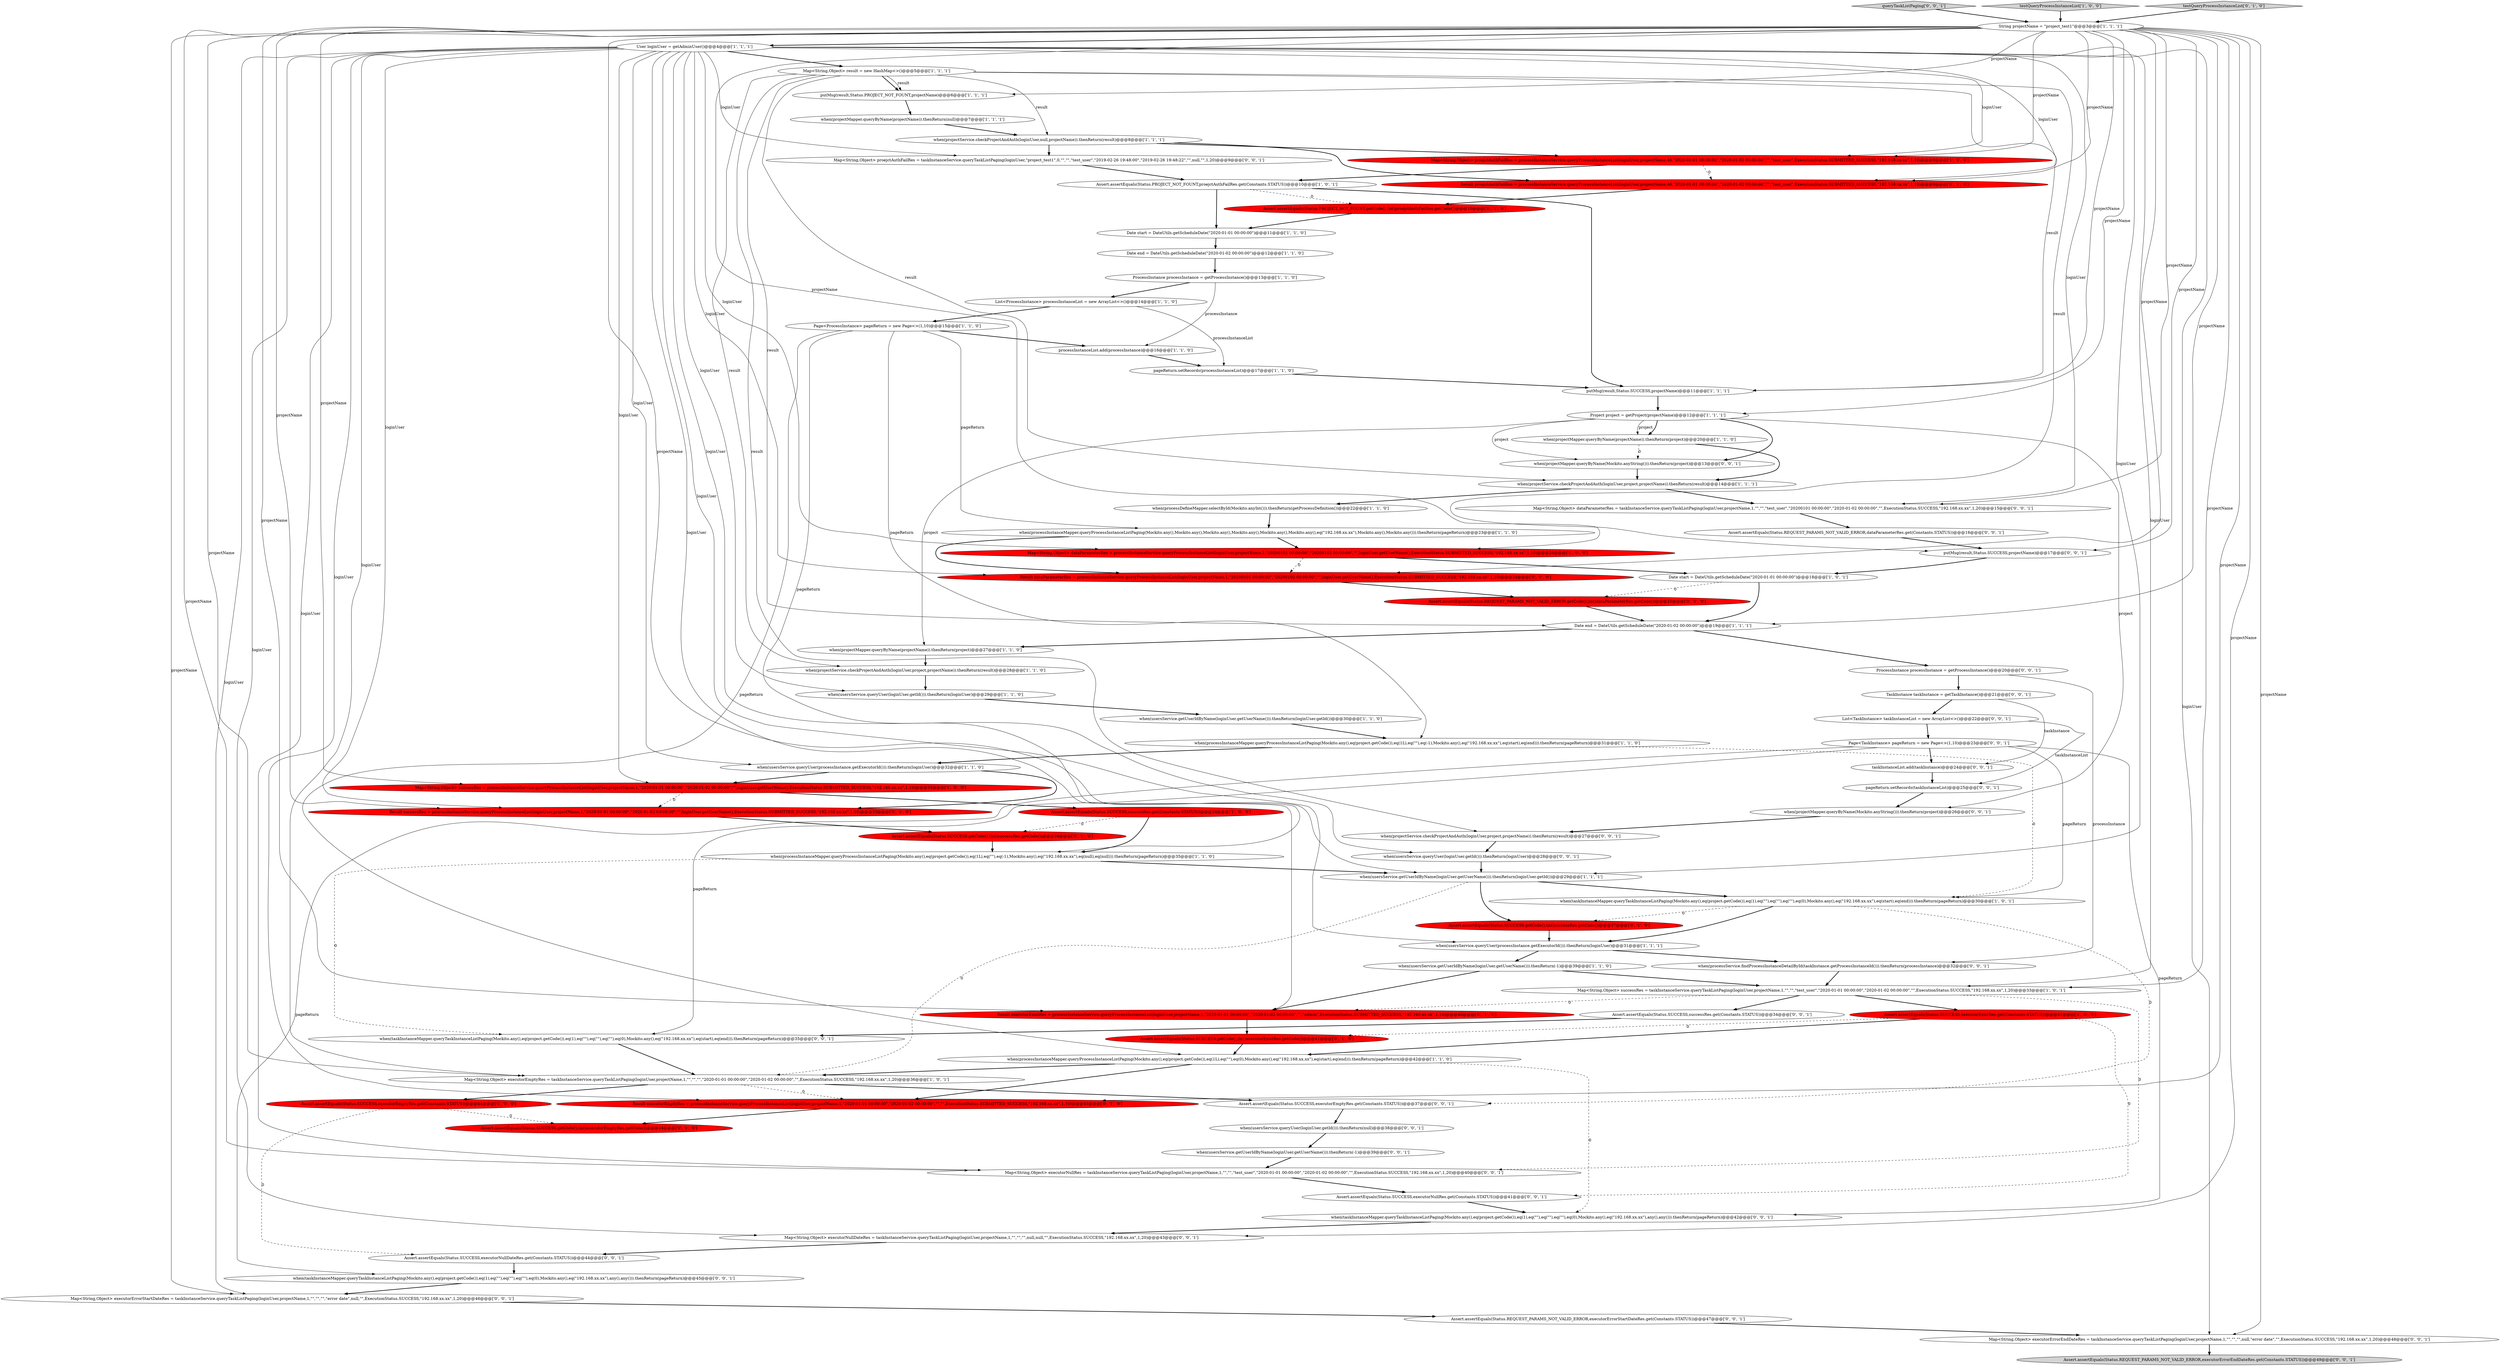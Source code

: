 digraph {
30 [style = filled, label = "Map<String,Object> dataParameterRes = processInstanceService.queryProcessInstanceList(loginUser,projectName,1,\"20200101 00:00:00\",\"20200102 00:00:00\",\"\",loginUser.getUserName(),ExecutionStatus.SUBMITTED_SUCCESS,\"192.168.xx.xx\",1,10)@@@24@@@['1', '0', '0']", fillcolor = red, shape = ellipse image = "AAA1AAABBB1BBB"];
61 [style = filled, label = "Assert.assertEquals(Status.REQUEST_PARAMS_NOT_VALID_ERROR,executorErrorStartDateRes.get(Constants.STATUS))@@@47@@@['0', '0', '1']", fillcolor = white, shape = ellipse image = "AAA0AAABBB3BBB"];
84 [style = filled, label = "when(projectMapper.queryByName(Mockito.anyString())).thenReturn(project)@@@26@@@['0', '0', '1']", fillcolor = white, shape = ellipse image = "AAA0AAABBB3BBB"];
56 [style = filled, label = "when(taskInstanceMapper.queryTaskInstanceListPaging(Mockito.any(),eq(project.getCode()),eq(1),eq(\"\"),eq(\"\"),eq(\"\"),eq(0),Mockito.any(),eq(\"192.168.xx.xx\"),any(),any())).thenReturn(pageReturn)@@@42@@@['0', '0', '1']", fillcolor = white, shape = ellipse image = "AAA0AAABBB3BBB"];
74 [style = filled, label = "taskInstanceList.add(taskInstance)@@@24@@@['0', '0', '1']", fillcolor = white, shape = ellipse image = "AAA0AAABBB3BBB"];
16 [style = filled, label = "when(processInstanceMapper.queryProcessInstanceListPaging(Mockito.any(),eq(project.getCode()),eq(1L),eq(\"\"),eq(-1),Mockito.any(),eq(\"192.168.xx.xx\"),eq(null),eq(null))).thenReturn(pageReturn)@@@35@@@['1', '1', '0']", fillcolor = white, shape = ellipse image = "AAA0AAABBB1BBB"];
85 [style = filled, label = "when(usersService.getUserIdByName(loginUser.getUserName())).thenReturn(-1)@@@39@@@['0', '0', '1']", fillcolor = white, shape = ellipse image = "AAA0AAABBB3BBB"];
65 [style = filled, label = "when(usersService.queryUser(loginUser.getId())).thenReturn(null)@@@38@@@['0', '0', '1']", fillcolor = white, shape = ellipse image = "AAA0AAABBB3BBB"];
49 [style = filled, label = "Assert.assertEquals(Status.PROJECT_NOT_FOUNT.getCode(),(int)proejctAuthFailRes.getCode())@@@10@@@['0', '1', '0']", fillcolor = red, shape = ellipse image = "AAA1AAABBB2BBB"];
45 [style = filled, label = "Assert.assertEquals(Status.SUCCESS.getCode(),(int)successRes.getCode())@@@37@@@['0', '1', '0']", fillcolor = red, shape = ellipse image = "AAA1AAABBB2BBB"];
12 [style = filled, label = "Page<ProcessInstance> pageReturn = new Page<>(1,10)@@@15@@@['1', '1', '0']", fillcolor = white, shape = ellipse image = "AAA0AAABBB1BBB"];
41 [style = filled, label = "Project project = getProject(projectName)@@@12@@@['1', '1', '1']", fillcolor = white, shape = ellipse image = "AAA0AAABBB1BBB"];
42 [style = filled, label = "when(usersService.getUserIdByName(loginUser.getUserName())).thenReturn(loginUser.getId())@@@30@@@['1', '1', '0']", fillcolor = white, shape = ellipse image = "AAA0AAABBB1BBB"];
17 [style = filled, label = "Date end = DateUtils.getScheduleDate(\"2020-01-02 00:00:00\")@@@12@@@['1', '1', '0']", fillcolor = white, shape = ellipse image = "AAA0AAABBB1BBB"];
29 [style = filled, label = "when(processInstanceMapper.queryProcessInstanceListPaging(Mockito.any(),eq(project.getCode()),eq(1L),eq(\"\"),eq(-1),Mockito.any(),eq(\"192.168.xx.xx\"),eq(start),eq(end))).thenReturn(pageReturn)@@@31@@@['1', '1', '0']", fillcolor = white, shape = ellipse image = "AAA0AAABBB1BBB"];
58 [style = filled, label = "when(projectService.checkProjectAndAuth(loginUser,project,projectName)).thenReturn(result)@@@27@@@['0', '0', '1']", fillcolor = white, shape = ellipse image = "AAA0AAABBB3BBB"];
81 [style = filled, label = "when(taskInstanceMapper.queryTaskInstanceListPaging(Mockito.any(),eq(project.getCode()),eq(1),eq(\"\"),eq(\"\"),eq(\"\"),eq(0),Mockito.any(),eq(\"192.168.xx.xx\"),any(),any())).thenReturn(pageReturn)@@@45@@@['0', '0', '1']", fillcolor = white, shape = ellipse image = "AAA0AAABBB3BBB"];
47 [style = filled, label = "Result proejctAuthFailRes = processInstanceService.queryProcessInstanceList(loginUser,projectName,46,\"2020-01-01 00:00:00\",\"2020-01-02 00:00:00\",\"\",\"test_user\",ExecutionStatus.SUBMITTED_SUCCESS,\"192.168.xx.xx\",1,10)@@@9@@@['0', '1', '0']", fillcolor = red, shape = ellipse image = "AAA1AAABBB2BBB"];
39 [style = filled, label = "Date start = DateUtils.getScheduleDate(\"2020-01-01 00:00:00\")@@@18@@@['1', '0', '1']", fillcolor = white, shape = ellipse image = "AAA0AAABBB1BBB"];
6 [style = filled, label = "User loginUser = getAdminUser()@@@4@@@['1', '1', '1']", fillcolor = white, shape = ellipse image = "AAA0AAABBB1BBB"];
76 [style = filled, label = "Page<TaskInstance> pageReturn = new Page<>(1,10)@@@23@@@['0', '0', '1']", fillcolor = white, shape = ellipse image = "AAA0AAABBB3BBB"];
79 [style = filled, label = "when(processService.findProcessInstanceDetailById(taskInstance.getProcessInstanceId())).thenReturn(processInstance)@@@32@@@['0', '0', '1']", fillcolor = white, shape = ellipse image = "AAA0AAABBB3BBB"];
34 [style = filled, label = "Map<String,Object> executorEmptyRes = taskInstanceService.queryTaskListPaging(loginUser,projectName,1,\"\",\"\",\"\",\"2020-01-01 00:00:00\",\"2020-01-02 00:00:00\",\"\",ExecutionStatus.SUCCESS,\"192.168.xx.xx\",1,20)@@@36@@@['1', '0', '1']", fillcolor = white, shape = ellipse image = "AAA0AAABBB1BBB"];
13 [style = filled, label = "when(projectService.checkProjectAndAuth(loginUser,null,projectName)).thenReturn(result)@@@8@@@['1', '1', '1']", fillcolor = white, shape = ellipse image = "AAA0AAABBB1BBB"];
71 [style = filled, label = "Assert.assertEquals(Status.SUCCESS,executorNullRes.get(Constants.STATUS))@@@41@@@['0', '0', '1']", fillcolor = white, shape = ellipse image = "AAA0AAABBB3BBB"];
31 [style = filled, label = "List<ProcessInstance> processInstanceList = new ArrayList<>()@@@14@@@['1', '1', '0']", fillcolor = white, shape = ellipse image = "AAA0AAABBB1BBB"];
19 [style = filled, label = "String projectName = \"project_test1\"@@@3@@@['1', '1', '1']", fillcolor = white, shape = ellipse image = "AAA0AAABBB1BBB"];
22 [style = filled, label = "when(projectService.checkProjectAndAuth(loginUser,project,projectName)).thenReturn(result)@@@28@@@['1', '1', '0']", fillcolor = white, shape = ellipse image = "AAA0AAABBB1BBB"];
53 [style = filled, label = "Assert.assertEquals(Status.SUCCESS.getCode(),(int)successRes.getCode())@@@34@@@['0', '1', '0']", fillcolor = red, shape = ellipse image = "AAA1AAABBB2BBB"];
77 [style = filled, label = "putMsg(result,Status.SUCCESS,projectName)@@@17@@@['0', '0', '1']", fillcolor = white, shape = ellipse image = "AAA0AAABBB3BBB"];
26 [style = filled, label = "Date end = DateUtils.getScheduleDate(\"2020-01-02 00:00:00\")@@@19@@@['1', '1', '1']", fillcolor = white, shape = ellipse image = "AAA0AAABBB1BBB"];
14 [style = filled, label = "processInstanceList.add(processInstance)@@@16@@@['1', '1', '0']", fillcolor = white, shape = ellipse image = "AAA0AAABBB1BBB"];
72 [style = filled, label = "Assert.assertEquals(Status.SUCCESS,executorNullDateRes.get(Constants.STATUS))@@@44@@@['0', '0', '1']", fillcolor = white, shape = ellipse image = "AAA0AAABBB3BBB"];
82 [style = filled, label = "ProcessInstance processInstance = getProcessInstance()@@@20@@@['0', '0', '1']", fillcolor = white, shape = ellipse image = "AAA0AAABBB3BBB"];
60 [style = filled, label = "Map<String,Object> executorNullRes = taskInstanceService.queryTaskListPaging(loginUser,projectName,1,\"\",\"\",\"test_user\",\"2020-01-01 00:00:00\",\"2020-01-02 00:00:00\",\"\",ExecutionStatus.SUCCESS,\"192.168.xx.xx\",1,20)@@@40@@@['0', '0', '1']", fillcolor = white, shape = ellipse image = "AAA0AAABBB3BBB"];
75 [style = filled, label = "Assert.assertEquals(Status.SUCCESS,executorEmptyRes.get(Constants.STATUS))@@@37@@@['0', '0', '1']", fillcolor = white, shape = ellipse image = "AAA0AAABBB3BBB"];
38 [style = filled, label = "Map<String,Object> successRes = taskInstanceService.queryTaskListPaging(loginUser,projectName,1,\"\",\"\",\"test_user\",\"2020-01-01 00:00:00\",\"2020-01-02 00:00:00\",\"\",ExecutionStatus.SUCCESS,\"192.168.xx.xx\",1,20)@@@33@@@['1', '0', '1']", fillcolor = white, shape = ellipse image = "AAA0AAABBB1BBB"];
11 [style = filled, label = "when(projectMapper.queryByName(projectName)).thenReturn(project)@@@27@@@['1', '1', '0']", fillcolor = white, shape = ellipse image = "AAA0AAABBB1BBB"];
28 [style = filled, label = "when(projectMapper.queryByName(projectName)).thenReturn(project)@@@20@@@['1', '1', '0']", fillcolor = white, shape = ellipse image = "AAA0AAABBB1BBB"];
64 [style = filled, label = "TaskInstance taskInstance = getTaskInstance()@@@21@@@['0', '0', '1']", fillcolor = white, shape = ellipse image = "AAA0AAABBB3BBB"];
73 [style = filled, label = "when(projectMapper.queryByName(Mockito.anyString())).thenReturn(project)@@@13@@@['0', '0', '1']", fillcolor = white, shape = ellipse image = "AAA0AAABBB3BBB"];
32 [style = filled, label = "ProcessInstance processInstance = getProcessInstance()@@@13@@@['1', '1', '0']", fillcolor = white, shape = ellipse image = "AAA0AAABBB1BBB"];
20 [style = filled, label = "when(usersService.getUserIdByName(loginUser.getUserName())).thenReturn(loginUser.getId())@@@29@@@['1', '1', '1']", fillcolor = white, shape = ellipse image = "AAA0AAABBB1BBB"];
8 [style = filled, label = "Assert.assertEquals(Status.PROJECT_NOT_FOUNT,proejctAuthFailRes.get(Constants.STATUS))@@@10@@@['1', '0', '1']", fillcolor = white, shape = ellipse image = "AAA0AAABBB1BBB"];
69 [style = filled, label = "queryTaskListPaging['0', '0', '1']", fillcolor = lightgray, shape = diamond image = "AAA0AAABBB3BBB"];
7 [style = filled, label = "Map<String,Object> result = new HashMap<>()@@@5@@@['1', '1', '1']", fillcolor = white, shape = ellipse image = "AAA0AAABBB1BBB"];
48 [style = filled, label = "Assert.assertEquals(Status.SUCCESS.getCode(),(int)executorEmptyRes.getCode())@@@44@@@['0', '1', '0']", fillcolor = red, shape = ellipse image = "AAA1AAABBB2BBB"];
68 [style = filled, label = "Map<String,Object> executorNullDateRes = taskInstanceService.queryTaskListPaging(loginUser,projectName,1,\"\",\"\",\"\",null,null,\"\",ExecutionStatus.SUCCESS,\"192.168.xx.xx\",1,20)@@@43@@@['0', '0', '1']", fillcolor = white, shape = ellipse image = "AAA0AAABBB3BBB"];
2 [style = filled, label = "Assert.assertEquals(Status.SUCCESS,executorEmptyRes.get(Constants.STATUS))@@@44@@@['1', '0', '0']", fillcolor = red, shape = ellipse image = "AAA1AAABBB1BBB"];
24 [style = filled, label = "when(processInstanceMapper.queryProcessInstanceListPaging(Mockito.any(),eq(project.getCode()),eq(1L),eq(\"\"),eq(0),Mockito.any(),eq(\"192.168.xx.xx\"),eq(start),eq(end))).thenReturn(pageReturn)@@@42@@@['1', '1', '0']", fillcolor = white, shape = ellipse image = "AAA0AAABBB1BBB"];
63 [style = filled, label = "Map<String,Object> dataParameterRes = taskInstanceService.queryTaskListPaging(loginUser,projectName,1,\"\",\"\",\"test_user\",\"20200101 00:00:00\",\"2020-01-02 00:00:00\",\"\",ExecutionStatus.SUCCESS,\"192.168.xx.xx\",1,20)@@@15@@@['0', '0', '1']", fillcolor = white, shape = ellipse image = "AAA0AAABBB3BBB"];
83 [style = filled, label = "List<TaskInstance> taskInstanceList = new ArrayList<>()@@@22@@@['0', '0', '1']", fillcolor = white, shape = ellipse image = "AAA0AAABBB3BBB"];
25 [style = filled, label = "when(projectService.checkProjectAndAuth(loginUser,project,projectName)).thenReturn(result)@@@14@@@['1', '1', '1']", fillcolor = white, shape = ellipse image = "AAA0AAABBB1BBB"];
4 [style = filled, label = "when(processDefineMapper.selectById(Mockito.anyInt())).thenReturn(getProcessDefinition())@@@22@@@['1', '1', '0']", fillcolor = white, shape = ellipse image = "AAA0AAABBB1BBB"];
5 [style = filled, label = "when(usersService.queryUser(loginUser.getId())).thenReturn(loginUser)@@@29@@@['1', '1', '0']", fillcolor = white, shape = ellipse image = "AAA0AAABBB1BBB"];
23 [style = filled, label = "testQueryProcessInstanceList['1', '0', '0']", fillcolor = lightgray, shape = diamond image = "AAA0AAABBB1BBB"];
35 [style = filled, label = "when(taskInstanceMapper.queryTaskInstanceListPaging(Mockito.any(),eq(project.getCode()),eq(1),eq(\"\"),eq(\"\"),eq(\"\"),eq(0),Mockito.any(),eq(\"192.168.xx.xx\"),eq(start),eq(end))).thenReturn(pageReturn)@@@30@@@['1', '0', '1']", fillcolor = white, shape = ellipse image = "AAA0AAABBB1BBB"];
70 [style = filled, label = "when(taskInstanceMapper.queryTaskInstanceListPaging(Mockito.any(),eq(project.getCode()),eq(1),eq(\"\"),eq(\"\"),eq(\"\"),eq(0),Mockito.any(),eq(\"192.168.xx.xx\"),eq(start),eq(end))).thenReturn(pageReturn)@@@35@@@['0', '0', '1']", fillcolor = white, shape = ellipse image = "AAA0AAABBB3BBB"];
66 [style = filled, label = "Assert.assertEquals(Status.REQUEST_PARAMS_NOT_VALID_ERROR,dataParameterRes.get(Constants.STATUS))@@@16@@@['0', '0', '1']", fillcolor = white, shape = ellipse image = "AAA0AAABBB3BBB"];
57 [style = filled, label = "Map<String,Object> executorErrorStartDateRes = taskInstanceService.queryTaskListPaging(loginUser,projectName,1,\"\",\"\",\"\",\"error date\",null,\"\",ExecutionStatus.SUCCESS,\"192.168.xx.xx\",1,20)@@@46@@@['0', '0', '1']", fillcolor = white, shape = ellipse image = "AAA0AAABBB3BBB"];
44 [style = filled, label = "Result executorEmptyRes = processInstanceService.queryProcessInstanceList(loginUser,projectName,1,\"2020-01-01 00:00:00\",\"2020-01-02 00:00:00\",\"\",\"\",ExecutionStatus.SUBMITTED_SUCCESS,\"192.168.xx.xx\",1,10)@@@43@@@['0', '1', '0']", fillcolor = red, shape = ellipse image = "AAA1AAABBB2BBB"];
33 [style = filled, label = "Assert.assertEquals(Status.SUCCESS,successRes.get(Constants.STATUS))@@@34@@@['1', '0', '0']", fillcolor = red, shape = ellipse image = "AAA1AAABBB1BBB"];
59 [style = filled, label = "Assert.assertEquals(Status.REQUEST_PARAMS_NOT_VALID_ERROR,executorErrorEndDateRes.get(Constants.STATUS))@@@49@@@['0', '0', '1']", fillcolor = lightgray, shape = ellipse image = "AAA0AAABBB3BBB"];
36 [style = filled, label = "putMsg(result,Status.SUCCESS,projectName)@@@11@@@['1', '1', '1']", fillcolor = white, shape = ellipse image = "AAA0AAABBB1BBB"];
62 [style = filled, label = "Map<String,Object> executorErrorEndDateRes = taskInstanceService.queryTaskListPaging(loginUser,projectName,1,\"\",\"\",\"\",null,\"error date\",\"\",ExecutionStatus.SUCCESS,\"192.168.xx.xx\",1,20)@@@48@@@['0', '0', '1']", fillcolor = white, shape = ellipse image = "AAA0AAABBB3BBB"];
0 [style = filled, label = "Assert.assertEquals(Status.SUCCESS,executorExistRes.get(Constants.STATUS))@@@41@@@['1', '0', '0']", fillcolor = red, shape = ellipse image = "AAA1AAABBB1BBB"];
52 [style = filled, label = "Result executorExistRes = processInstanceService.queryProcessInstanceList(loginUser,projectName,1,\"2020-01-01 00:00:00\",\"2020-01-02 00:00:00\",\"\",\"admin\",ExecutionStatus.SUBMITTED_SUCCESS,\"192.168.xx.xx\",1,10)@@@40@@@['0', '1', '0']", fillcolor = red, shape = ellipse image = "AAA1AAABBB2BBB"];
55 [style = filled, label = "when(usersService.queryUser(loginUser.getId())).thenReturn(loginUser)@@@28@@@['0', '0', '1']", fillcolor = white, shape = ellipse image = "AAA0AAABBB3BBB"];
9 [style = filled, label = "putMsg(result,Status.PROJECT_NOT_FOUNT,projectName)@@@6@@@['1', '1', '1']", fillcolor = white, shape = ellipse image = "AAA0AAABBB1BBB"];
54 [style = filled, label = "Assert.assertEquals(Status.SUCCESS.getCode(),(int)executorExistRes.getCode())@@@41@@@['0', '1', '0']", fillcolor = red, shape = ellipse image = "AAA1AAABBB2BBB"];
50 [style = filled, label = "testQueryProcessInstanceList['0', '1', '0']", fillcolor = lightgray, shape = diamond image = "AAA0AAABBB2BBB"];
40 [style = filled, label = "when(processInstanceMapper.queryProcessInstanceListPaging(Mockito.any(),Mockito.any(),Mockito.any(),Mockito.any(),Mockito.any(),Mockito.any(),eq(\"192.168.xx.xx\"),Mockito.any(),Mockito.any())).thenReturn(pageReturn)@@@23@@@['1', '1', '0']", fillcolor = white, shape = ellipse image = "AAA0AAABBB1BBB"];
51 [style = filled, label = "Result dataParameterRes = processInstanceService.queryProcessInstanceList(loginUser,projectName,1,\"20200101 00:00:00\",\"20200102 00:00:00\",\"\",loginUser.getUserName(),ExecutionStatus.SUBMITTED_SUCCESS,\"192.168.xx.xx\",1,10)@@@24@@@['0', '1', '0']", fillcolor = red, shape = ellipse image = "AAA1AAABBB2BBB"];
15 [style = filled, label = "when(usersService.getUserIdByName(loginUser.getUserName())).thenReturn(-1)@@@39@@@['1', '1', '0']", fillcolor = white, shape = ellipse image = "AAA0AAABBB1BBB"];
27 [style = filled, label = "Date start = DateUtils.getScheduleDate(\"2020-01-01 00:00:00\")@@@11@@@['1', '1', '0']", fillcolor = white, shape = ellipse image = "AAA0AAABBB1BBB"];
67 [style = filled, label = "pageReturn.setRecords(taskInstanceList)@@@25@@@['0', '0', '1']", fillcolor = white, shape = ellipse image = "AAA0AAABBB3BBB"];
43 [style = filled, label = "Result successRes = processInstanceService.queryProcessInstanceList(loginUser,projectName,1,\"2020-01-01 00:00:00\",\"2020-01-02 00:00:00\",\"\",loginUser.getUserName(),ExecutionStatus.SUBMITTED_SUCCESS,\"192.168.xx.xx\",1,10)@@@33@@@['0', '1', '0']", fillcolor = red, shape = ellipse image = "AAA1AAABBB2BBB"];
1 [style = filled, label = "Map<String,Object> proejctAuthFailRes = processInstanceService.queryProcessInstanceList(loginUser,projectName,46,\"2020-01-01 00:00:00\",\"2020-01-02 00:00:00\",\"\",\"test_user\",ExecutionStatus.SUBMITTED_SUCCESS,\"192.168.xx.xx\",1,10)@@@9@@@['1', '0', '0']", fillcolor = red, shape = ellipse image = "AAA1AAABBB1BBB"];
80 [style = filled, label = "Map<String,Object> proejctAuthFailRes = taskInstanceService.queryTaskListPaging(loginUser,\"project_test1\",0,\"\",\"\",\"test_user\",\"2019-02-26 19:48:00\",\"2019-02-26 19:48:22\",\"\",null,\"\",1,20)@@@9@@@['0', '0', '1']", fillcolor = white, shape = ellipse image = "AAA0AAABBB3BBB"];
10 [style = filled, label = "when(usersService.queryUser(processInstance.getExecutorId())).thenReturn(loginUser)@@@32@@@['1', '1', '0']", fillcolor = white, shape = ellipse image = "AAA0AAABBB1BBB"];
37 [style = filled, label = "when(projectMapper.queryByName(projectName)).thenReturn(null)@@@7@@@['1', '1', '1']", fillcolor = white, shape = ellipse image = "AAA0AAABBB1BBB"];
18 [style = filled, label = "pageReturn.setRecords(processInstanceList)@@@17@@@['1', '1', '0']", fillcolor = white, shape = ellipse image = "AAA0AAABBB1BBB"];
21 [style = filled, label = "when(usersService.queryUser(processInstance.getExecutorId())).thenReturn(loginUser)@@@31@@@['1', '1', '1']", fillcolor = white, shape = ellipse image = "AAA0AAABBB1BBB"];
46 [style = filled, label = "Assert.assertEquals(Status.REQUEST_PARAMS_NOT_VALID_ERROR.getCode(),(int)dataParameterRes.getCode())@@@25@@@['0', '1', '0']", fillcolor = red, shape = ellipse image = "AAA1AAABBB2BBB"];
78 [style = filled, label = "Assert.assertEquals(Status.SUCCESS,successRes.get(Constants.STATUS))@@@34@@@['0', '0', '1']", fillcolor = white, shape = ellipse image = "AAA0AAABBB3BBB"];
3 [style = filled, label = "Map<String,Object> successRes = processInstanceService.queryProcessInstanceList(loginUser,projectName,1,\"2020-01-01 00:00:00\",\"2020-01-02 00:00:00\",\"\",loginUser.getUserName(),ExecutionStatus.SUBMITTED_SUCCESS,\"192.168.xx.xx\",1,10)@@@33@@@['1', '0', '0']", fillcolor = red, shape = ellipse image = "AAA1AAABBB1BBB"];
21->79 [style = bold, label=""];
6->34 [style = solid, label="loginUser"];
13->47 [style = bold, label=""];
82->79 [style = solid, label="processInstance"];
76->56 [style = solid, label="pageReturn"];
21->15 [style = bold, label=""];
78->70 [style = bold, label=""];
6->62 [style = solid, label="loginUser"];
19->68 [style = solid, label="projectName"];
60->71 [style = bold, label=""];
24->34 [style = bold, label=""];
19->3 [style = solid, label="projectName"];
6->3 [style = solid, label="loginUser"];
16->70 [style = dashed, label="0"];
31->18 [style = solid, label="processInstanceList"];
42->29 [style = bold, label=""];
41->73 [style = solid, label="project"];
26->11 [style = bold, label=""];
9->37 [style = bold, label=""];
13->1 [style = bold, label=""];
6->57 [style = solid, label="loginUser"];
41->28 [style = bold, label=""];
34->75 [style = bold, label=""];
47->49 [style = bold, label=""];
25->63 [style = bold, label=""];
7->9 [style = bold, label=""];
74->67 [style = bold, label=""];
6->55 [style = solid, label="loginUser"];
63->66 [style = bold, label=""];
8->36 [style = bold, label=""];
34->2 [style = bold, label=""];
15->52 [style = bold, label=""];
0->24 [style = bold, label=""];
43->53 [style = bold, label=""];
77->39 [style = bold, label=""];
7->9 [style = solid, label="result"];
19->51 [style = solid, label="projectName"];
27->17 [style = bold, label=""];
28->25 [style = bold, label=""];
19->38 [style = solid, label="projectName"];
30->51 [style = dashed, label="0"];
6->51 [style = solid, label="loginUser"];
8->27 [style = bold, label=""];
38->78 [style = bold, label=""];
41->28 [style = solid, label="project"];
76->35 [style = solid, label="pageReturn"];
20->45 [style = bold, label=""];
15->38 [style = bold, label=""];
6->5 [style = solid, label="loginUser"];
33->53 [style = dashed, label="0"];
33->16 [style = bold, label=""];
50->19 [style = bold, label=""];
36->41 [style = bold, label=""];
68->72 [style = bold, label=""];
57->61 [style = bold, label=""];
19->62 [style = solid, label="projectName"];
6->80 [style = solid, label="loginUser"];
40->51 [style = bold, label=""];
6->10 [style = solid, label="loginUser"];
24->44 [style = bold, label=""];
6->38 [style = solid, label="loginUser"];
76->70 [style = solid, label="pageReturn"];
13->80 [style = bold, label=""];
67->84 [style = bold, label=""];
3->33 [style = bold, label=""];
65->85 [style = bold, label=""];
0->54 [style = dashed, label="0"];
75->65 [style = bold, label=""];
6->63 [style = solid, label="loginUser"];
19->6 [style = bold, label=""];
22->5 [style = bold, label=""];
35->21 [style = bold, label=""];
39->26 [style = bold, label=""];
19->60 [style = solid, label="projectName"];
7->13 [style = solid, label="result"];
6->60 [style = solid, label="loginUser"];
85->60 [style = bold, label=""];
2->48 [style = dashed, label="0"];
19->41 [style = solid, label="projectName"];
1->47 [style = dashed, label="0"];
82->64 [style = bold, label=""];
20->34 [style = dashed, label="0"];
19->44 [style = solid, label="projectName"];
81->57 [style = bold, label=""];
38->0 [style = bold, label=""];
84->58 [style = bold, label=""];
12->14 [style = bold, label=""];
45->21 [style = bold, label=""];
14->18 [style = bold, label=""];
26->82 [style = bold, label=""];
38->60 [style = dashed, label="0"];
37->13 [style = bold, label=""];
6->7 [style = bold, label=""];
19->1 [style = solid, label="projectName"];
16->20 [style = bold, label=""];
35->75 [style = dashed, label="0"];
39->46 [style = dashed, label="0"];
32->31 [style = bold, label=""];
19->9 [style = solid, label="projectName"];
29->35 [style = dashed, label="0"];
52->54 [style = bold, label=""];
24->56 [style = dashed, label="0"];
41->73 [style = bold, label=""];
71->56 [style = bold, label=""];
56->68 [style = bold, label=""];
41->11 [style = solid, label="project"];
12->24 [style = solid, label="pageReturn"];
0->71 [style = dashed, label="0"];
12->16 [style = solid, label="pageReturn"];
1->8 [style = bold, label=""];
10->43 [style = bold, label=""];
38->52 [style = dashed, label="0"];
80->8 [style = bold, label=""];
70->34 [style = bold, label=""];
12->29 [style = solid, label="pageReturn"];
32->14 [style = solid, label="processInstance"];
6->47 [style = solid, label="loginUser"];
31->12 [style = bold, label=""];
34->44 [style = dashed, label="0"];
12->40 [style = solid, label="pageReturn"];
19->20 [style = solid, label="projectName"];
19->26 [style = solid, label="projectName"];
35->45 [style = dashed, label="0"];
76->74 [style = bold, label=""];
7->25 [style = solid, label="result"];
54->24 [style = bold, label=""];
19->30 [style = solid, label="projectName"];
79->38 [style = bold, label=""];
19->47 [style = solid, label="projectName"];
72->81 [style = bold, label=""];
6->44 [style = solid, label="loginUser"];
23->19 [style = bold, label=""];
83->67 [style = solid, label="taskInstanceList"];
8->49 [style = dashed, label="0"];
6->52 [style = solid, label="loginUser"];
7->58 [style = solid, label="result"];
11->22 [style = bold, label=""];
73->25 [style = bold, label=""];
29->10 [style = bold, label=""];
83->76 [style = bold, label=""];
40->30 [style = bold, label=""];
19->43 [style = solid, label="projectName"];
7->22 [style = solid, label="result"];
61->62 [style = bold, label=""];
19->63 [style = solid, label="projectName"];
28->73 [style = dashed, label="0"];
19->52 [style = solid, label="projectName"];
2->72 [style = dashed, label="0"];
4->40 [style = bold, label=""];
66->77 [style = bold, label=""];
62->59 [style = bold, label=""];
64->74 [style = solid, label="taskInstance"];
7->77 [style = solid, label="result"];
6->1 [style = solid, label="loginUser"];
55->20 [style = bold, label=""];
7->36 [style = solid, label="result"];
25->4 [style = bold, label=""];
6->68 [style = solid, label="loginUser"];
10->3 [style = bold, label=""];
18->36 [style = bold, label=""];
49->27 [style = bold, label=""];
17->32 [style = bold, label=""];
58->55 [style = bold, label=""];
76->81 [style = solid, label="pageReturn"];
51->46 [style = bold, label=""];
19->34 [style = solid, label="projectName"];
6->20 [style = solid, label="loginUser"];
41->84 [style = solid, label="project"];
46->26 [style = bold, label=""];
7->26 [style = solid, label="result"];
6->21 [style = solid, label="loginUser"];
44->48 [style = bold, label=""];
3->43 [style = dashed, label="0"];
53->16 [style = bold, label=""];
30->39 [style = bold, label=""];
6->30 [style = solid, label="loginUser"];
64->83 [style = bold, label=""];
20->35 [style = bold, label=""];
5->42 [style = bold, label=""];
6->43 [style = solid, label="loginUser"];
19->57 [style = solid, label="projectName"];
69->19 [style = bold, label=""];
19->36 [style = solid, label="projectName"];
19->77 [style = solid, label="projectName"];
}

